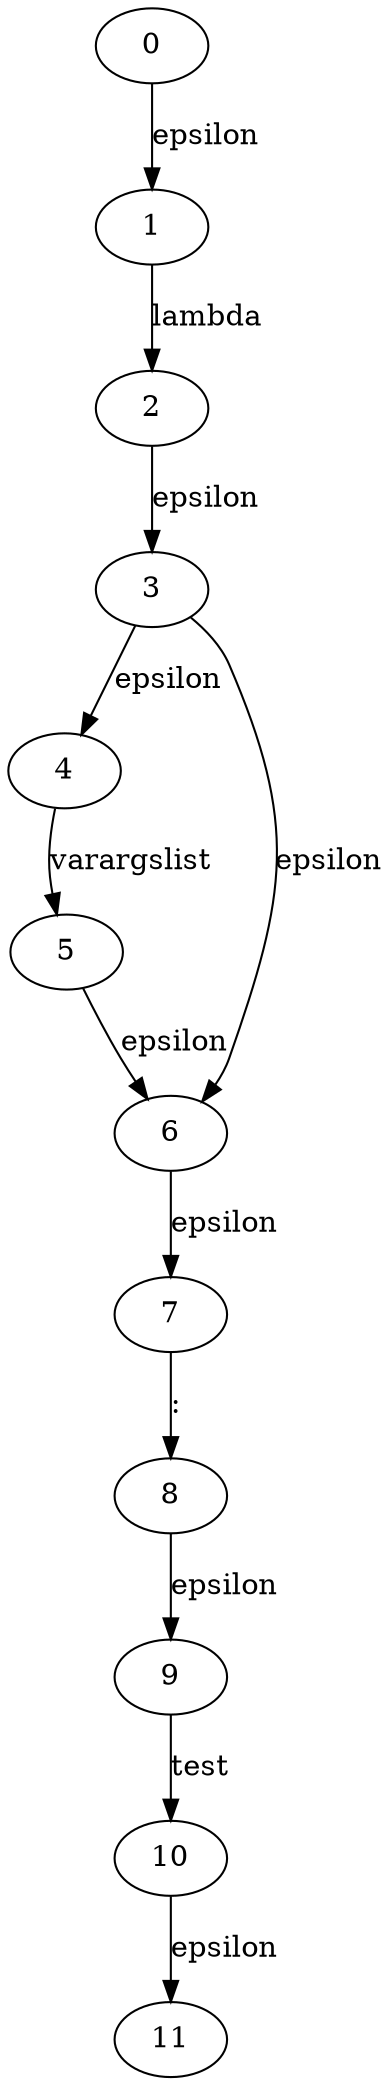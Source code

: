 
digraph lambdef {
  0->1[label=epsilon]
  1->2[label="lambda"]
  2->3[label=epsilon]
  3->4[label=epsilon]
  4->5[label=varargslist]
  5->6[label=epsilon]
  6->7[label=epsilon]
  7->8[label=":"]
  8->9[label=epsilon]
  9->10[label=test]
  10->11[label=epsilon]
  3->6[label=epsilon]
}
